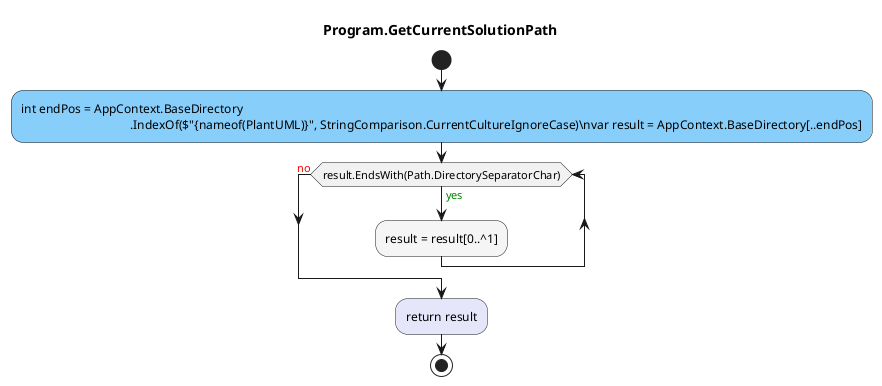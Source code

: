 @startuml Program.GetCurrentSolutionPath
title Program.GetCurrentSolutionPath
start
#LightSkyBlue:int endPos = AppContext.BaseDirectory
                                   .IndexOf($"{nameof(PlantUML)}", StringComparison.CurrentCultureIgnoreCase)\nvar result = AppContext.BaseDirectory[..endPos];
while (result.EndsWith(Path.DirectorySeparatorChar)) is (<color:green>yes)
        #WhiteSmoke:result = result[0..^1];
endwhile (<color:red>no)
#Lavender:return result;
stop
@enduml
